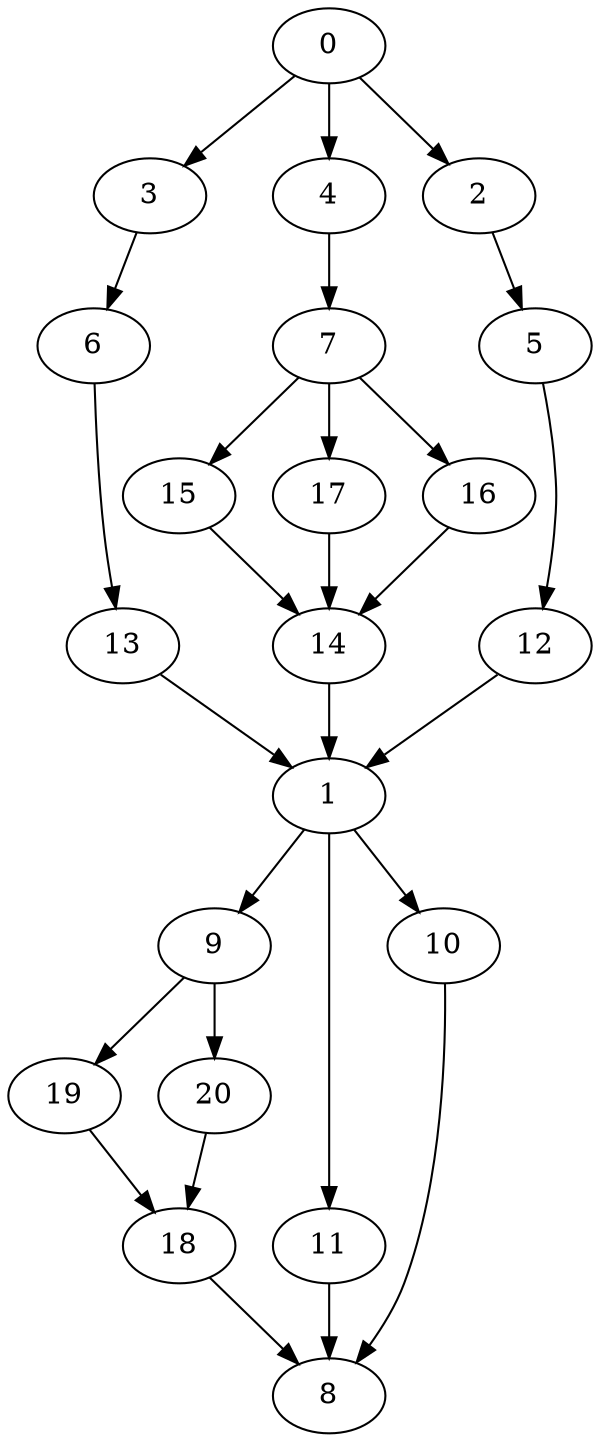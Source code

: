 digraph "SeriesParallel-MaxBf-5_Nodes_21_CCR_0.98_WeightType_Random" {
	graph ["Duplicate states"=0,
		GraphType=S_P,
		"Max states in OPEN"=0,
		Modes="120000ms; topo-ordered tasks, ; Pruning: task equivalence, fixed order ready list, ; F-value: ; Optimisation: best schedule length (\
SL) optimisation on equal, ",
		NumberOfTasks=21,
		"Pruned using list schedule length"=2299997,
		"States removed from OPEN"=0,
		TargetSystem="Homogeneous-4",
		"Time to schedule (ms)"=2495,
		"Total idle time"=113,
		"Total schedule length"=121,
		"Total sequential time"=189,
		"Total states created"=7539857
	];
	0	["Finish time"=11,
		Processor=0,
		"Start time"=0,
		Weight=11];
	3	["Finish time"=26,
		Processor=1,
		"Start time"=16,
		Weight=10];
	0 -> 3	[Weight=5];
	4	["Finish time"=23,
		Processor=0,
		"Start time"=11,
		Weight=12];
	0 -> 4	[Weight=7];
	2	["Finish time"=20,
		Processor=3,
		"Start time"=17,
		Weight=3];
	0 -> 2	[Weight=6];
	6	["Finish time"=40,
		Processor=1,
		"Start time"=26,
		Weight=14];
	3 -> 6	[Weight=8];
	7	["Finish time"=27,
		Processor=0,
		"Start time"=23,
		Weight=4];
	4 -> 7	[Weight=4];
	15	["Finish time"=40,
		Processor=2,
		"Start time"=30,
		Weight=10];
	7 -> 15	[Weight=3];
	17	["Finish time"=30,
		Processor=0,
		"Start time"=27,
		Weight=3];
	7 -> 17	[Weight=8];
	16	["Finish time"=33,
		Processor=0,
		"Start time"=30,
		Weight=3];
	7 -> 16	[Weight=9];
	13	["Finish time"=54,
		Processor=1,
		"Start time"=40,
		Weight=14];
	6 -> 13	[Weight=10];
	14	["Finish time"=54,
		Processor=2,
		"Start time"=40,
		Weight=14];
	15 -> 14	[Weight=10];
	5	["Finish time"=23,
		Processor=3,
		"Start time"=20,
		Weight=3];
	2 -> 5	[Weight=9];
	17 -> 14	[Weight=7];
	12	["Finish time"=35,
		Processor=3,
		"Start time"=23,
		Weight=12];
	5 -> 12	[Weight=5];
	16 -> 14	[Weight=3];
	1	["Finish time"=73,
		Processor=1,
		"Start time"=59,
		Weight=14];
	13 -> 1	[Weight=6];
	14 -> 1	[Weight=5];
	12 -> 1	[Weight=6];
	9	["Finish time"=84,
		Processor=1,
		"Start time"=73,
		Weight=11];
	1 -> 9	[Weight=8];
	11	["Finish time"=90,
		Processor=3,
		"Start time"=83,
		Weight=7];
	1 -> 11	[Weight=10];
	10	["Finish time"=83,
		Processor=3,
		"Start time"=79,
		Weight=4];
	1 -> 10	[Weight=6];
	19	["Finish time"=102,
		Processor=3,
		"Start time"=90,
		Weight=12];
	9 -> 19	[Weight=6];
	20	["Finish time"=94,
		Processor=1,
		"Start time"=84,
		Weight=10];
	9 -> 20	[Weight=2];
	18	["Finish time"=113,
		Processor=3,
		"Start time"=103,
		Weight=10];
	19 -> 18	[Weight=10];
	20 -> 18	[Weight=9];
	8	["Finish time"=121,
		Processor=3,
		"Start time"=113,
		Weight=8];
	18 -> 8	[Weight=7];
	11 -> 8	[Weight=7];
	10 -> 8	[Weight=9];
}
